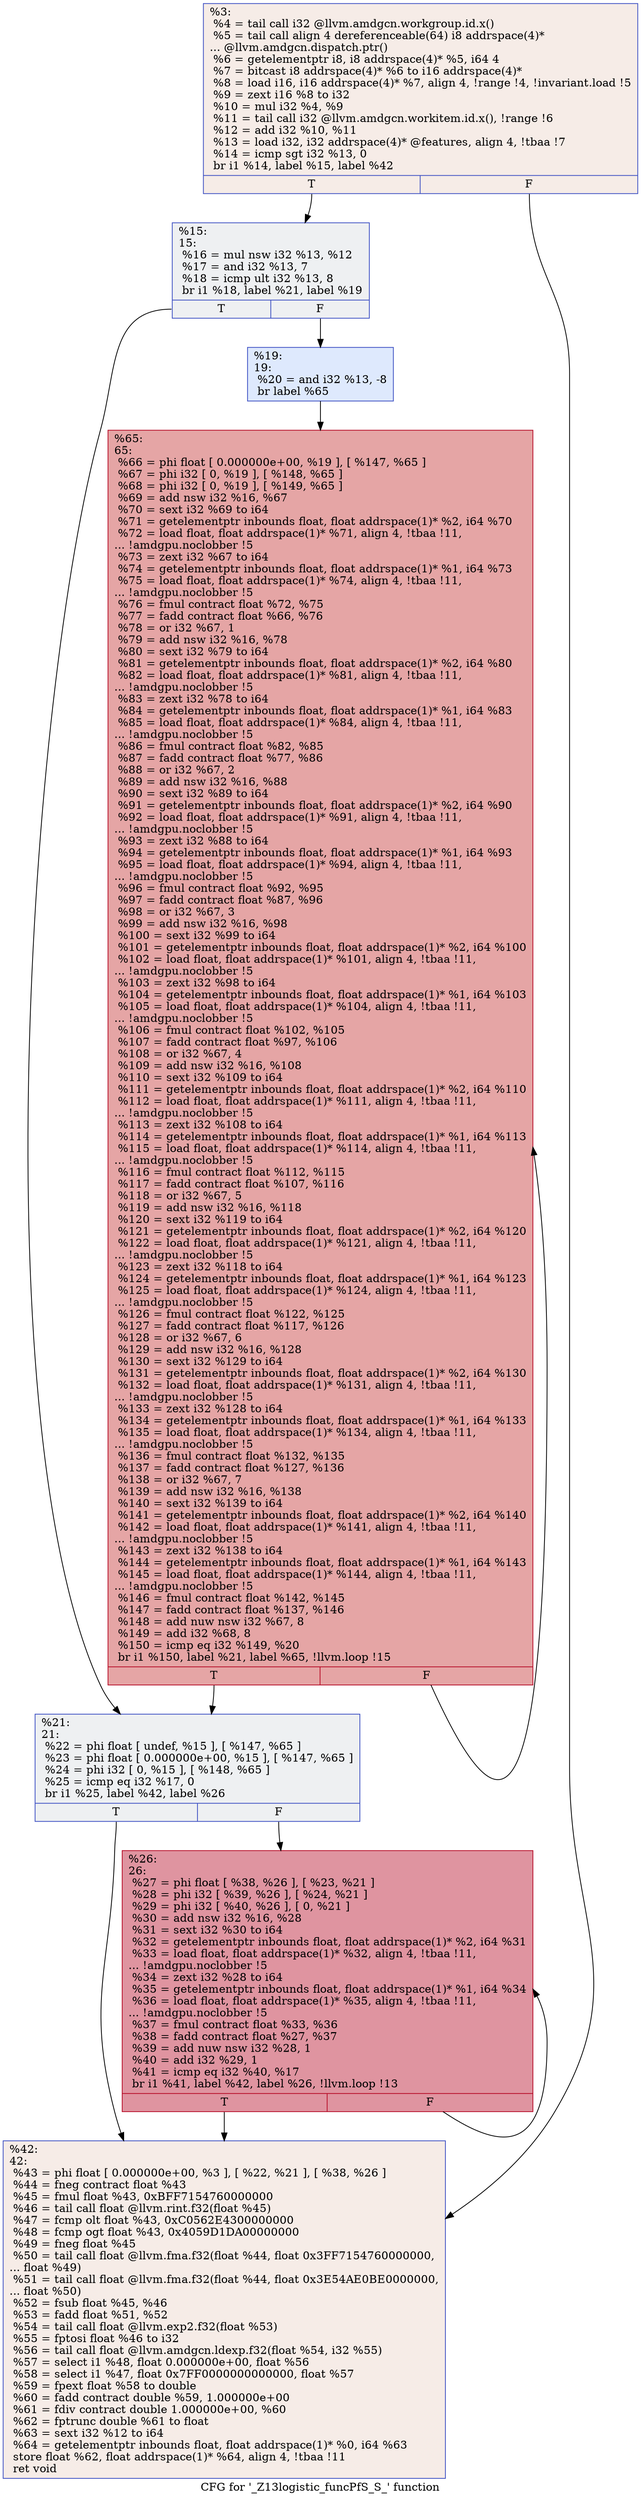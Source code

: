 digraph "CFG for '_Z13logistic_funcPfS_S_' function" {
	label="CFG for '_Z13logistic_funcPfS_S_' function";

	Node0x606cba0 [shape=record,color="#3d50c3ff", style=filled, fillcolor="#ead5c970",label="{%3:\l  %4 = tail call i32 @llvm.amdgcn.workgroup.id.x()\l  %5 = tail call align 4 dereferenceable(64) i8 addrspace(4)*\l... @llvm.amdgcn.dispatch.ptr()\l  %6 = getelementptr i8, i8 addrspace(4)* %5, i64 4\l  %7 = bitcast i8 addrspace(4)* %6 to i16 addrspace(4)*\l  %8 = load i16, i16 addrspace(4)* %7, align 4, !range !4, !invariant.load !5\l  %9 = zext i16 %8 to i32\l  %10 = mul i32 %4, %9\l  %11 = tail call i32 @llvm.amdgcn.workitem.id.x(), !range !6\l  %12 = add i32 %10, %11\l  %13 = load i32, i32 addrspace(4)* @features, align 4, !tbaa !7\l  %14 = icmp sgt i32 %13, 0\l  br i1 %14, label %15, label %42\l|{<s0>T|<s1>F}}"];
	Node0x606cba0:s0 -> Node0x606e600;
	Node0x606cba0:s1 -> Node0x606e690;
	Node0x606e600 [shape=record,color="#3d50c3ff", style=filled, fillcolor="#d9dce170",label="{%15:\l15:                                               \l  %16 = mul nsw i32 %13, %12\l  %17 = and i32 %13, 7\l  %18 = icmp ult i32 %13, 8\l  br i1 %18, label %21, label %19\l|{<s0>T|<s1>F}}"];
	Node0x606e600:s0 -> Node0x606ea30;
	Node0x606e600:s1 -> Node0x606ea80;
	Node0x606ea80 [shape=record,color="#3d50c3ff", style=filled, fillcolor="#b5cdfa70",label="{%19:\l19:                                               \l  %20 = and i32 %13, -8\l  br label %65\l}"];
	Node0x606ea80 -> Node0x606ec80;
	Node0x606ea30 [shape=record,color="#3d50c3ff", style=filled, fillcolor="#d9dce170",label="{%21:\l21:                                               \l  %22 = phi float [ undef, %15 ], [ %147, %65 ]\l  %23 = phi float [ 0.000000e+00, %15 ], [ %147, %65 ]\l  %24 = phi i32 [ 0, %15 ], [ %148, %65 ]\l  %25 = icmp eq i32 %17, 0\l  br i1 %25, label %42, label %26\l|{<s0>T|<s1>F}}"];
	Node0x606ea30:s0 -> Node0x606e690;
	Node0x606ea30:s1 -> Node0x606fef0;
	Node0x606fef0 [shape=record,color="#b70d28ff", style=filled, fillcolor="#b70d2870",label="{%26:\l26:                                               \l  %27 = phi float [ %38, %26 ], [ %23, %21 ]\l  %28 = phi i32 [ %39, %26 ], [ %24, %21 ]\l  %29 = phi i32 [ %40, %26 ], [ 0, %21 ]\l  %30 = add nsw i32 %16, %28\l  %31 = sext i32 %30 to i64\l  %32 = getelementptr inbounds float, float addrspace(1)* %2, i64 %31\l  %33 = load float, float addrspace(1)* %32, align 4, !tbaa !11,\l... !amdgpu.noclobber !5\l  %34 = zext i32 %28 to i64\l  %35 = getelementptr inbounds float, float addrspace(1)* %1, i64 %34\l  %36 = load float, float addrspace(1)* %35, align 4, !tbaa !11,\l... !amdgpu.noclobber !5\l  %37 = fmul contract float %33, %36\l  %38 = fadd contract float %27, %37\l  %39 = add nuw nsw i32 %28, 1\l  %40 = add i32 %29, 1\l  %41 = icmp eq i32 %40, %17\l  br i1 %41, label %42, label %26, !llvm.loop !13\l|{<s0>T|<s1>F}}"];
	Node0x606fef0:s0 -> Node0x606e690;
	Node0x606fef0:s1 -> Node0x606fef0;
	Node0x606e690 [shape=record,color="#3d50c3ff", style=filled, fillcolor="#ead5c970",label="{%42:\l42:                                               \l  %43 = phi float [ 0.000000e+00, %3 ], [ %22, %21 ], [ %38, %26 ]\l  %44 = fneg contract float %43\l  %45 = fmul float %43, 0xBFF7154760000000\l  %46 = tail call float @llvm.rint.f32(float %45)\l  %47 = fcmp olt float %43, 0xC0562E4300000000\l  %48 = fcmp ogt float %43, 0x4059D1DA00000000\l  %49 = fneg float %45\l  %50 = tail call float @llvm.fma.f32(float %44, float 0x3FF7154760000000,\l... float %49)\l  %51 = tail call float @llvm.fma.f32(float %44, float 0x3E54AE0BE0000000,\l... float %50)\l  %52 = fsub float %45, %46\l  %53 = fadd float %51, %52\l  %54 = tail call float @llvm.exp2.f32(float %53)\l  %55 = fptosi float %46 to i32\l  %56 = tail call float @llvm.amdgcn.ldexp.f32(float %54, i32 %55)\l  %57 = select i1 %48, float 0.000000e+00, float %56\l  %58 = select i1 %47, float 0x7FF0000000000000, float %57\l  %59 = fpext float %58 to double\l  %60 = fadd contract double %59, 1.000000e+00\l  %61 = fdiv contract double 1.000000e+00, %60\l  %62 = fptrunc double %61 to float\l  %63 = sext i32 %12 to i64\l  %64 = getelementptr inbounds float, float addrspace(1)* %0, i64 %63\l  store float %62, float addrspace(1)* %64, align 4, !tbaa !11\l  ret void\l}"];
	Node0x606ec80 [shape=record,color="#b70d28ff", style=filled, fillcolor="#c5333470",label="{%65:\l65:                                               \l  %66 = phi float [ 0.000000e+00, %19 ], [ %147, %65 ]\l  %67 = phi i32 [ 0, %19 ], [ %148, %65 ]\l  %68 = phi i32 [ 0, %19 ], [ %149, %65 ]\l  %69 = add nsw i32 %16, %67\l  %70 = sext i32 %69 to i64\l  %71 = getelementptr inbounds float, float addrspace(1)* %2, i64 %70\l  %72 = load float, float addrspace(1)* %71, align 4, !tbaa !11,\l... !amdgpu.noclobber !5\l  %73 = zext i32 %67 to i64\l  %74 = getelementptr inbounds float, float addrspace(1)* %1, i64 %73\l  %75 = load float, float addrspace(1)* %74, align 4, !tbaa !11,\l... !amdgpu.noclobber !5\l  %76 = fmul contract float %72, %75\l  %77 = fadd contract float %66, %76\l  %78 = or i32 %67, 1\l  %79 = add nsw i32 %16, %78\l  %80 = sext i32 %79 to i64\l  %81 = getelementptr inbounds float, float addrspace(1)* %2, i64 %80\l  %82 = load float, float addrspace(1)* %81, align 4, !tbaa !11,\l... !amdgpu.noclobber !5\l  %83 = zext i32 %78 to i64\l  %84 = getelementptr inbounds float, float addrspace(1)* %1, i64 %83\l  %85 = load float, float addrspace(1)* %84, align 4, !tbaa !11,\l... !amdgpu.noclobber !5\l  %86 = fmul contract float %82, %85\l  %87 = fadd contract float %77, %86\l  %88 = or i32 %67, 2\l  %89 = add nsw i32 %16, %88\l  %90 = sext i32 %89 to i64\l  %91 = getelementptr inbounds float, float addrspace(1)* %2, i64 %90\l  %92 = load float, float addrspace(1)* %91, align 4, !tbaa !11,\l... !amdgpu.noclobber !5\l  %93 = zext i32 %88 to i64\l  %94 = getelementptr inbounds float, float addrspace(1)* %1, i64 %93\l  %95 = load float, float addrspace(1)* %94, align 4, !tbaa !11,\l... !amdgpu.noclobber !5\l  %96 = fmul contract float %92, %95\l  %97 = fadd contract float %87, %96\l  %98 = or i32 %67, 3\l  %99 = add nsw i32 %16, %98\l  %100 = sext i32 %99 to i64\l  %101 = getelementptr inbounds float, float addrspace(1)* %2, i64 %100\l  %102 = load float, float addrspace(1)* %101, align 4, !tbaa !11,\l... !amdgpu.noclobber !5\l  %103 = zext i32 %98 to i64\l  %104 = getelementptr inbounds float, float addrspace(1)* %1, i64 %103\l  %105 = load float, float addrspace(1)* %104, align 4, !tbaa !11,\l... !amdgpu.noclobber !5\l  %106 = fmul contract float %102, %105\l  %107 = fadd contract float %97, %106\l  %108 = or i32 %67, 4\l  %109 = add nsw i32 %16, %108\l  %110 = sext i32 %109 to i64\l  %111 = getelementptr inbounds float, float addrspace(1)* %2, i64 %110\l  %112 = load float, float addrspace(1)* %111, align 4, !tbaa !11,\l... !amdgpu.noclobber !5\l  %113 = zext i32 %108 to i64\l  %114 = getelementptr inbounds float, float addrspace(1)* %1, i64 %113\l  %115 = load float, float addrspace(1)* %114, align 4, !tbaa !11,\l... !amdgpu.noclobber !5\l  %116 = fmul contract float %112, %115\l  %117 = fadd contract float %107, %116\l  %118 = or i32 %67, 5\l  %119 = add nsw i32 %16, %118\l  %120 = sext i32 %119 to i64\l  %121 = getelementptr inbounds float, float addrspace(1)* %2, i64 %120\l  %122 = load float, float addrspace(1)* %121, align 4, !tbaa !11,\l... !amdgpu.noclobber !5\l  %123 = zext i32 %118 to i64\l  %124 = getelementptr inbounds float, float addrspace(1)* %1, i64 %123\l  %125 = load float, float addrspace(1)* %124, align 4, !tbaa !11,\l... !amdgpu.noclobber !5\l  %126 = fmul contract float %122, %125\l  %127 = fadd contract float %117, %126\l  %128 = or i32 %67, 6\l  %129 = add nsw i32 %16, %128\l  %130 = sext i32 %129 to i64\l  %131 = getelementptr inbounds float, float addrspace(1)* %2, i64 %130\l  %132 = load float, float addrspace(1)* %131, align 4, !tbaa !11,\l... !amdgpu.noclobber !5\l  %133 = zext i32 %128 to i64\l  %134 = getelementptr inbounds float, float addrspace(1)* %1, i64 %133\l  %135 = load float, float addrspace(1)* %134, align 4, !tbaa !11,\l... !amdgpu.noclobber !5\l  %136 = fmul contract float %132, %135\l  %137 = fadd contract float %127, %136\l  %138 = or i32 %67, 7\l  %139 = add nsw i32 %16, %138\l  %140 = sext i32 %139 to i64\l  %141 = getelementptr inbounds float, float addrspace(1)* %2, i64 %140\l  %142 = load float, float addrspace(1)* %141, align 4, !tbaa !11,\l... !amdgpu.noclobber !5\l  %143 = zext i32 %138 to i64\l  %144 = getelementptr inbounds float, float addrspace(1)* %1, i64 %143\l  %145 = load float, float addrspace(1)* %144, align 4, !tbaa !11,\l... !amdgpu.noclobber !5\l  %146 = fmul contract float %142, %145\l  %147 = fadd contract float %137, %146\l  %148 = add nuw nsw i32 %67, 8\l  %149 = add i32 %68, 8\l  %150 = icmp eq i32 %149, %20\l  br i1 %150, label %21, label %65, !llvm.loop !15\l|{<s0>T|<s1>F}}"];
	Node0x606ec80:s0 -> Node0x606ea30;
	Node0x606ec80:s1 -> Node0x606ec80;
}
